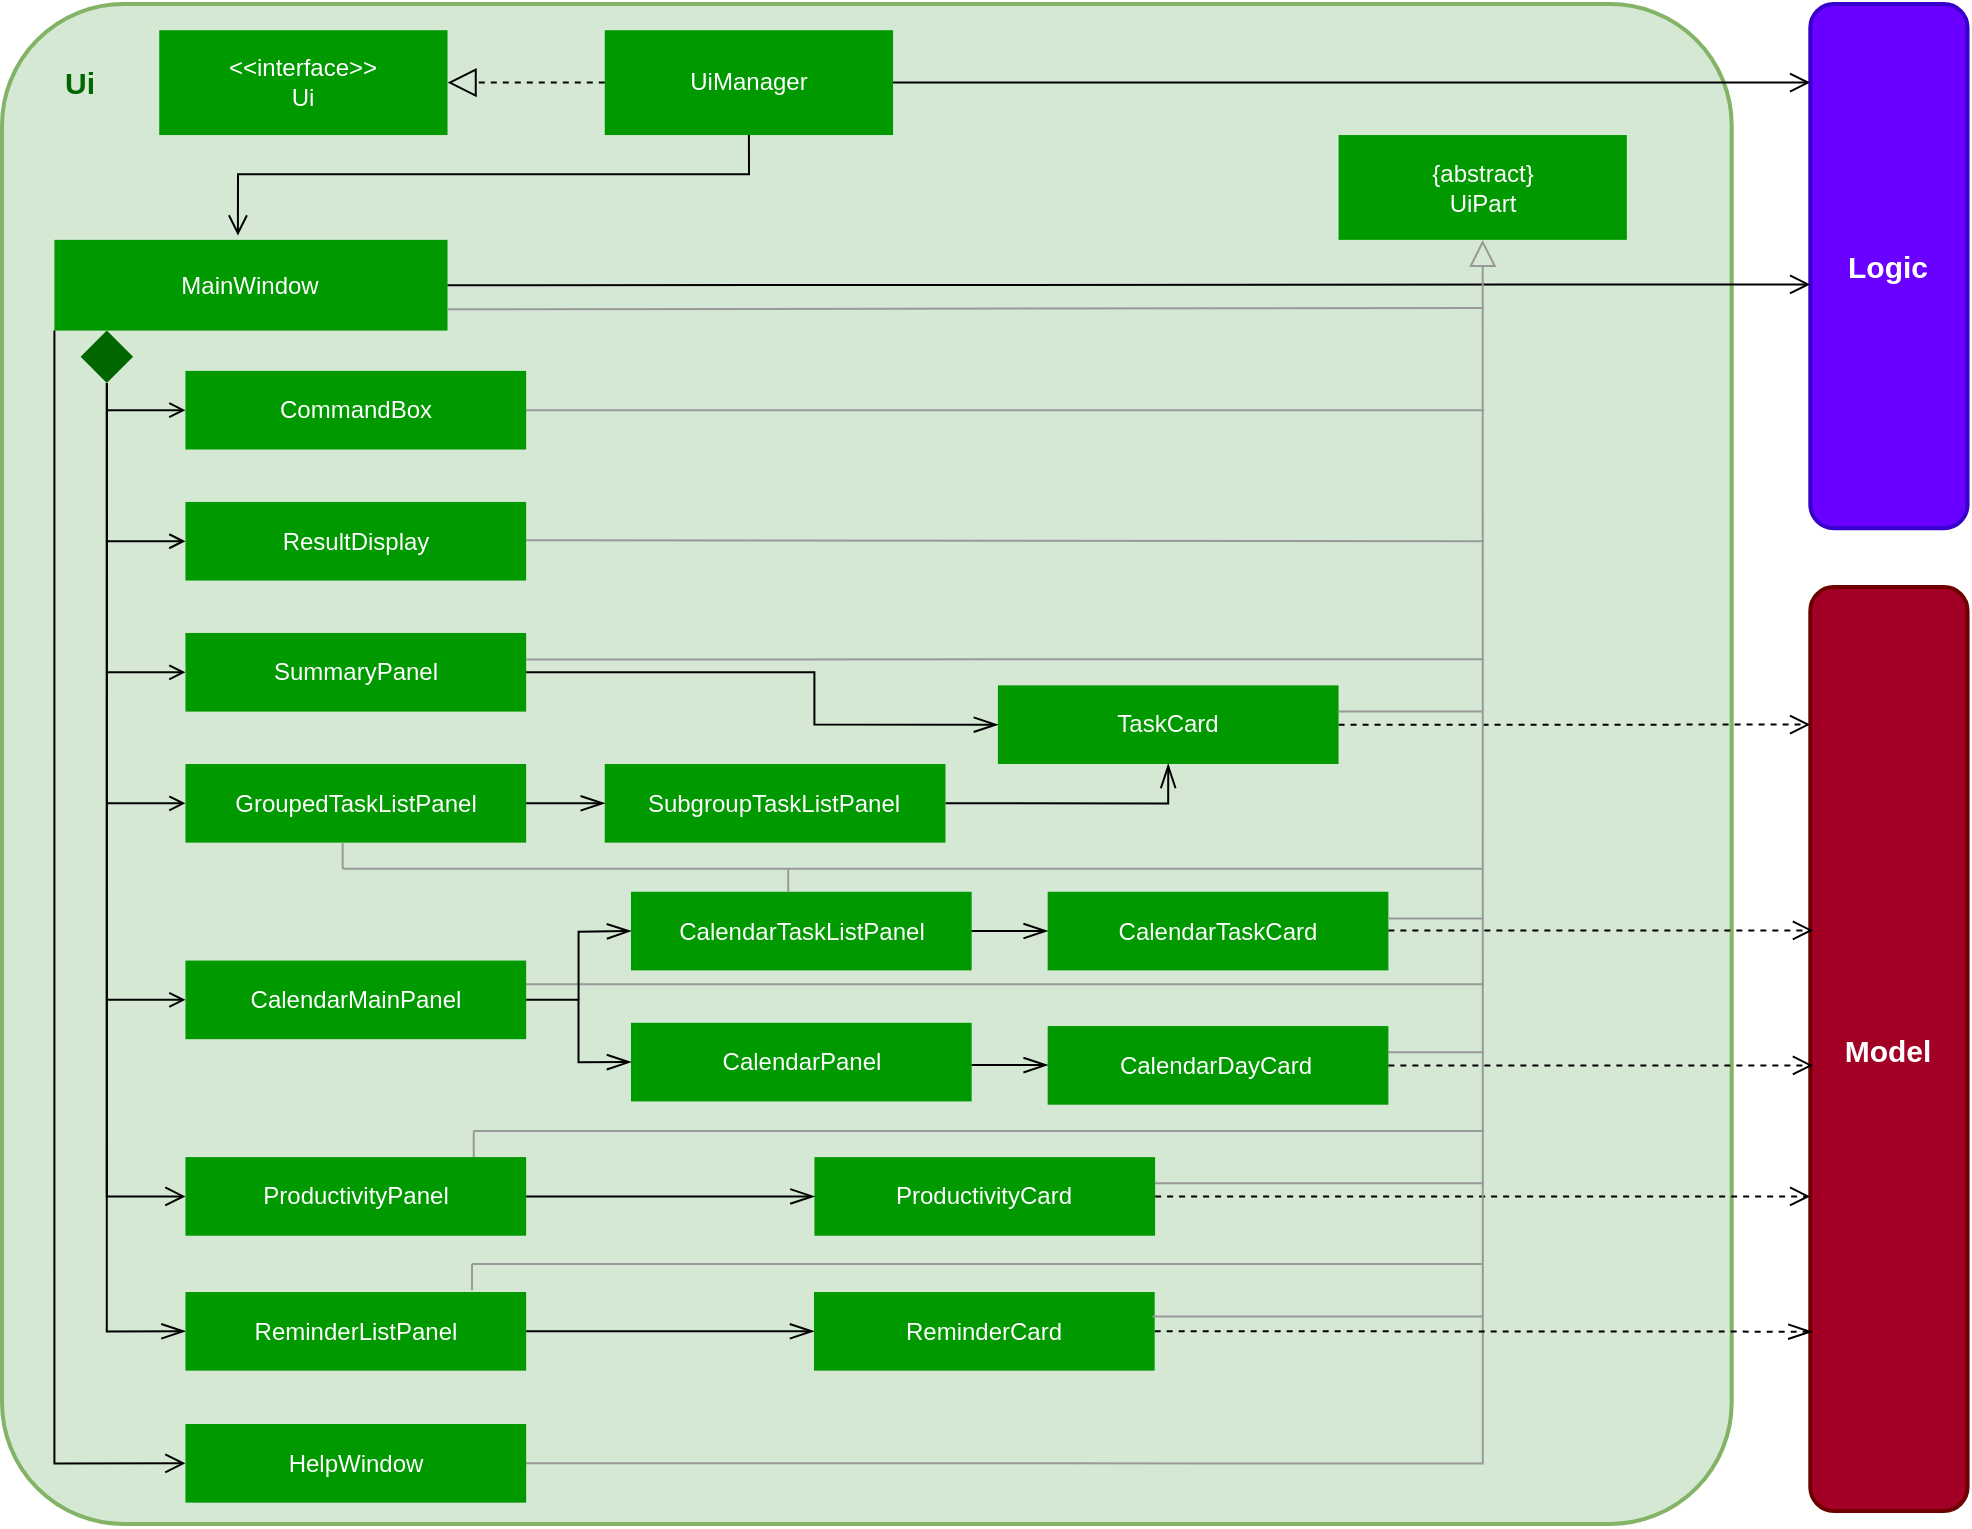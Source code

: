 <mxfile version="12.9.10" type="device"><diagram name="Page-1" id="e7e014a7-5840-1c2e-5031-d8a46d1fe8dd"><mxGraphModel dx="1184" dy="806" grid="1" gridSize="10" guides="1" tooltips="1" connect="1" arrows="1" fold="1" page="1" pageScale="1" pageWidth="1169" pageHeight="826" background="#ffffff" math="0" shadow="0"><root><mxCell id="0"/><mxCell id="1" parent="0"/><mxCell id="HaWIRZHite7C_yoKWGDB-46" value="" style="rounded=1;whiteSpace=wrap;html=1;fillColor=#d5e8d4;strokeColor=#82b366;strokeWidth=2;arcSize=8;" parent="1" vertex="1"><mxGeometry x="93" y="20" width="864.838" height="760.0" as="geometry"/></mxCell><mxCell id="HaWIRZHite7C_yoKWGDB-47" value="" style="rounded=1;whiteSpace=wrap;html=1;strokeWidth=2;fillColor=#6A00FF;strokeColor=#3700CC;rotation=-90;" parent="1" vertex="1"><mxGeometry x="905.423" y="111.724" width="262.072" height="78.621" as="geometry"/></mxCell><mxCell id="HaWIRZHite7C_yoKWGDB-48" value="" style="rounded=1;whiteSpace=wrap;html=1;strokeWidth=2;fillColor=#A20025;strokeColor=#6F0000;rotation=-90;" parent="1" vertex="1"><mxGeometry x="805.508" y="503.19" width="461.902" height="78.621" as="geometry"/></mxCell><mxCell id="HaWIRZHite7C_yoKWGDB-49" value="&lt;b&gt;&lt;font color=&quot;#ffffff&quot; style=&quot;font-size: 15px&quot;&gt;Logic&lt;/font&gt;&lt;/b&gt;" style="text;html=1;strokeColor=none;fillColor=none;align=center;verticalAlign=middle;whiteSpace=wrap;rounded=0;" parent="1" vertex="1"><mxGeometry x="1010.252" y="137.931" width="52.414" height="26.207" as="geometry"/></mxCell><mxCell id="HaWIRZHite7C_yoKWGDB-50" value="&lt;b&gt;&lt;font color=&quot;#ffffff&quot; style=&quot;font-size: 15px&quot;&gt;Model&lt;/font&gt;&lt;/b&gt;" style="text;html=1;strokeColor=none;fillColor=none;align=center;verticalAlign=middle;whiteSpace=wrap;rounded=0;" parent="1" vertex="1"><mxGeometry x="1010.252" y="529.397" width="52.414" height="26.207" as="geometry"/></mxCell><mxCell id="HaWIRZHite7C_yoKWGDB-53" value="" style="group" parent="1" vertex="1" connectable="0"><mxGeometry x="171.622" y="33.103" width="157.243" height="52.414" as="geometry"/></mxCell><mxCell id="HaWIRZHite7C_yoKWGDB-51" value="" style="rounded=0;whiteSpace=wrap;html=1;strokeWidth=2;strokeColor=none;fillColor=#009900;" parent="HaWIRZHite7C_yoKWGDB-53" vertex="1"><mxGeometry width="144.14" height="52.414" as="geometry"/></mxCell><mxCell id="HaWIRZHite7C_yoKWGDB-52" value="&lt;font color=&quot;#ffffff&quot;&gt;&amp;lt;&amp;lt;interface&amp;gt;&amp;gt;&lt;br&gt;Ui&lt;/font&gt;" style="text;html=1;strokeColor=none;fillColor=none;align=center;verticalAlign=middle;whiteSpace=wrap;rounded=0;" parent="HaWIRZHite7C_yoKWGDB-53" vertex="1"><mxGeometry x="16.38" y="13.103" width="111.381" height="26.207" as="geometry"/></mxCell><mxCell id="HaWIRZHite7C_yoKWGDB-55" value="" style="group" parent="1" vertex="1" connectable="0"><mxGeometry x="394.383" y="33.103" width="157.243" height="52.414" as="geometry"/></mxCell><mxCell id="HaWIRZHite7C_yoKWGDB-56" value="" style="rounded=0;whiteSpace=wrap;html=1;strokeWidth=2;strokeColor=none;fillColor=#009900;" parent="HaWIRZHite7C_yoKWGDB-55" vertex="1"><mxGeometry width="144.14" height="52.414" as="geometry"/></mxCell><mxCell id="HaWIRZHite7C_yoKWGDB-57" value="&lt;font color=&quot;#ffffff&quot;&gt;UiManager&lt;/font&gt;" style="text;html=1;strokeColor=none;fillColor=none;align=center;verticalAlign=middle;whiteSpace=wrap;rounded=0;" parent="HaWIRZHite7C_yoKWGDB-55" vertex="1"><mxGeometry x="16.38" y="13.103" width="111.381" height="26.207" as="geometry"/></mxCell><mxCell id="HaWIRZHite7C_yoKWGDB-66" style="edgeStyle=orthogonalEdgeStyle;rounded=0;orthogonalLoop=1;jettySize=auto;html=1;exitX=1;exitY=0.5;exitDx=0;exitDy=0;endArrow=open;endFill=0;endSize=8;" parent="1" source="HaWIRZHite7C_yoKWGDB-56" edge="1"><mxGeometry relative="1" as="geometry"><mxPoint x="997.148" y="59.31" as="targetPoint"/><Array as="points"><mxPoint x="997.148" y="59.31"/></Array></mxGeometry></mxCell><mxCell id="HaWIRZHite7C_yoKWGDB-67" style="edgeStyle=orthogonalEdgeStyle;rounded=0;orthogonalLoop=1;jettySize=auto;html=1;exitX=0;exitY=0.5;exitDx=0;exitDy=0;entryX=1;entryY=0.5;entryDx=0;entryDy=0;endArrow=block;endFill=0;endSize=12;dashed=1;" parent="1" source="HaWIRZHite7C_yoKWGDB-56" target="HaWIRZHite7C_yoKWGDB-51" edge="1"><mxGeometry relative="1" as="geometry"/></mxCell><mxCell id="HaWIRZHite7C_yoKWGDB-68" value="&lt;b&gt;&lt;font style=&quot;font-size: 15px&quot; color=&quot;#006600&quot;&gt;Ui&lt;/font&gt;&lt;/b&gt;" style="text;html=1;strokeColor=none;fillColor=none;align=center;verticalAlign=middle;whiteSpace=wrap;rounded=0;" parent="1" vertex="1"><mxGeometry x="106.104" y="46.207" width="52.414" height="26.207" as="geometry"/></mxCell><mxCell id="HaWIRZHite7C_yoKWGDB-75" style="edgeStyle=orthogonalEdgeStyle;rounded=0;orthogonalLoop=1;jettySize=auto;html=1;exitX=0.5;exitY=1;exitDx=0;exitDy=0;entryX=0.392;entryY=-0.322;entryDx=0;entryDy=0;entryPerimeter=0;endArrow=open;endFill=0;endSize=8;" parent="1" source="HaWIRZHite7C_yoKWGDB-56" target="HaWIRZHite7C_yoKWGDB-64" edge="1"><mxGeometry relative="1" as="geometry"><Array as="points"><mxPoint x="466.453" y="105.172"/><mxPoint x="210.932" y="105.172"/></Array></mxGeometry></mxCell><mxCell id="HaWIRZHite7C_yoKWGDB-78" value="" style="group" parent="1" vertex="1" connectable="0"><mxGeometry x="145.414" y="137.931" width="196.554" height="45.364" as="geometry"/></mxCell><mxCell id="HaWIRZHite7C_yoKWGDB-65" value="" style="group" parent="HaWIRZHite7C_yoKWGDB-78" vertex="1" connectable="0"><mxGeometry x="-26.207" width="196.554" height="45.364" as="geometry"/></mxCell><mxCell id="HaWIRZHite7C_yoKWGDB-63" value="" style="rounded=0;whiteSpace=wrap;html=1;strokeWidth=1;fillColor=#009900;strokeColor=none;" parent="HaWIRZHite7C_yoKWGDB-65" vertex="1"><mxGeometry width="196.554" height="45.364" as="geometry"/></mxCell><mxCell id="HaWIRZHite7C_yoKWGDB-64" value="&lt;font color=&quot;#ffffff&quot;&gt;MainWindow&lt;/font&gt;" style="text;html=1;strokeColor=none;fillColor=none;align=center;verticalAlign=middle;whiteSpace=wrap;rounded=0;" parent="HaWIRZHite7C_yoKWGDB-65" vertex="1"><mxGeometry x="68.038" y="7.561" width="60.478" height="30.243" as="geometry"/></mxCell><mxCell id="HaWIRZHite7C_yoKWGDB-82" value="" style="group" parent="1" vertex="1" connectable="0"><mxGeometry x="184.725" y="268.966" width="170.347" height="39.31" as="geometry"/></mxCell><mxCell id="HaWIRZHite7C_yoKWGDB-83" value="" style="rounded=0;whiteSpace=wrap;html=1;strokeWidth=1;fillColor=#009900;strokeColor=none;" parent="HaWIRZHite7C_yoKWGDB-82" vertex="1"><mxGeometry width="170.347" height="39.31" as="geometry"/></mxCell><mxCell id="HaWIRZHite7C_yoKWGDB-84" value="&lt;font color=&quot;#ffffff&quot;&gt;ResultDisplay&lt;/font&gt;" style="text;html=1;strokeColor=none;fillColor=none;align=center;verticalAlign=middle;whiteSpace=wrap;rounded=0;" parent="HaWIRZHite7C_yoKWGDB-82" vertex="1"><mxGeometry x="13.104" y="6.552" width="144.14" height="26.207" as="geometry"/></mxCell><mxCell id="HaWIRZHite7C_yoKWGDB-85" value="" style="group" parent="1" vertex="1" connectable="0"><mxGeometry x="184.725" y="334.483" width="170.347" height="39.31" as="geometry"/></mxCell><mxCell id="HaWIRZHite7C_yoKWGDB-86" value="" style="rounded=0;whiteSpace=wrap;html=1;strokeWidth=1;fillColor=#009900;strokeColor=none;" parent="HaWIRZHite7C_yoKWGDB-85" vertex="1"><mxGeometry width="170.347" height="39.31" as="geometry"/></mxCell><mxCell id="HaWIRZHite7C_yoKWGDB-87" value="&lt;font color=&quot;#ffffff&quot;&gt;SummaryPanel&lt;/font&gt;&lt;span style=&quot;color: rgba(0 , 0 , 0 , 0) ; font-family: monospace ; font-size: 0px ; white-space: nowrap&quot;&gt;%3CmxGraphModel%3E%3Croot%3E%3CmxCell%20id%3D%220%22%2F%3E%3CmxCell%20id%3D%221%22%20parent%3D%220%22%2F%3E%3CmxCell%20id%3D%222%22%20value%3D%22%22%20style%3D%22group%22%20vertex%3D%221%22%20connectable%3D%220%22%20parent%3D%221%22%3E%3CmxGeometry%20x%3D%22160%22%20y%3D%22210%22%20width%3D%22130%22%20height%3D%2230%22%20as%3D%22geometry%22%2F%3E%3C%2FmxCell%3E%3CmxCell%20id%3D%223%22%20value%3D%22%22%20style%3D%22rounded%3D0%3BwhiteSpace%3Dwrap%3Bhtml%3D1%3BstrokeWidth%3D1%3BfillColor%3D%2397D077%3BstrokeColor%3D%23009900%3B%22%20vertex%3D%221%22%20parent%3D%222%22%3E%3CmxGeometry%20width%3D%22130%22%20height%3D%2230%22%20as%3D%22geometry%22%2F%3E%3C%2FmxCell%3E%3CmxCell%20id%3D%224%22%20value%3D%22%26lt%3Bfont%20color%3D%26quot%3B%23ffffff%26quot%3B%26gt%3BCommand%20Box%26lt%3B%2Ffont%26gt%3B%22%20style%3D%22text%3Bhtml%3D1%3BstrokeColor%3Dnone%3BfillColor%3Dnone%3Balign%3Dcenter%3BverticalAlign%3Dmiddle%3BwhiteSpace%3Dwrap%3Brounded%3D0%3B%22%20vertex%3D%221%22%20parent%3D%222%22%3E%3CmxGeometry%20x%3D%2210%22%20y%3D%225%22%20width%3D%22110%22%20height%3D%2220%22%20as%3D%22geometry%22%2F%3E%3C%2FmxCell%3E%3C%2Froot%3E%3C%2FmxGraphModel%3E&lt;/span&gt;" style="text;html=1;strokeColor=none;fillColor=none;align=center;verticalAlign=middle;whiteSpace=wrap;rounded=0;" parent="HaWIRZHite7C_yoKWGDB-85" vertex="1"><mxGeometry x="13.104" y="6.552" width="144.14" height="26.207" as="geometry"/></mxCell><mxCell id="HaWIRZHite7C_yoKWGDB-105" style="edgeStyle=orthogonalEdgeStyle;rounded=0;orthogonalLoop=1;jettySize=auto;html=1;exitX=1;exitY=0.5;exitDx=0;exitDy=0;endArrow=open;endFill=0;endSize=8;" parent="1" source="HaWIRZHite7C_yoKWGDB-63" edge="1"><mxGeometry relative="1" as="geometry"><mxPoint x="997.148" y="160.207" as="targetPoint"/><Array as="points"><mxPoint x="997.148" y="160.207"/></Array></mxGeometry></mxCell><mxCell id="fKWo7deokIB7fq-53XBL-4" style="edgeStyle=orthogonalEdgeStyle;rounded=0;orthogonalLoop=1;jettySize=auto;html=1;exitX=0.5;exitY=1;exitDx=0;exitDy=0;entryX=0;entryY=0.5;entryDx=0;entryDy=0;endArrow=openThin;endFill=0;endSize=10;" edge="1" parent="1" source="HaWIRZHite7C_yoKWGDB-108" target="fKWo7deokIB7fq-53XBL-1"><mxGeometry relative="1" as="geometry"/></mxCell><mxCell id="HaWIRZHite7C_yoKWGDB-108" value="" style="rhombus;whiteSpace=wrap;html=1;strokeColor=none;strokeWidth=2;fillColor=#006600;" parent="1" vertex="1"><mxGeometry x="132.311" y="183.295" width="26.207" height="26.207" as="geometry"/></mxCell><mxCell id="HaWIRZHite7C_yoKWGDB-111" value="" style="endArrow=open;html=1;entryX=0;entryY=0.5;entryDx=0;entryDy=0;endFill=0;" parent="1" target="HaWIRZHite7C_yoKWGDB-80" edge="1"><mxGeometry width="50" height="50" relative="1" as="geometry"><mxPoint x="145.414" y="223.103" as="sourcePoint"/><mxPoint x="184.725" y="216.552" as="targetPoint"/></mxGeometry></mxCell><mxCell id="HaWIRZHite7C_yoKWGDB-113" value="" style="endArrow=open;html=1;entryX=0;entryY=0.5;entryDx=0;entryDy=0;endFill=0;" parent="1" target="HaWIRZHite7C_yoKWGDB-83" edge="1"><mxGeometry width="50" height="50" relative="1" as="geometry"><mxPoint x="145.414" y="288.621" as="sourcePoint"/><mxPoint x="210.932" y="249.31" as="targetPoint"/></mxGeometry></mxCell><mxCell id="HaWIRZHite7C_yoKWGDB-114" value="" style="endArrow=open;html=1;entryX=0;entryY=0.5;entryDx=0;entryDy=0;endFill=0;" parent="1" target="HaWIRZHite7C_yoKWGDB-86" edge="1"><mxGeometry width="50" height="50" relative="1" as="geometry"><mxPoint x="145.414" y="354.138" as="sourcePoint"/><mxPoint x="224.036" y="262.414" as="targetPoint"/></mxGeometry></mxCell><mxCell id="HaWIRZHite7C_yoKWGDB-115" value="" style="endArrow=open;html=1;entryX=0;entryY=0.5;entryDx=0;entryDy=0;endFill=0;" parent="1" target="HaWIRZHite7C_yoKWGDB-89" edge="1"><mxGeometry width="50" height="50" relative="1" as="geometry"><mxPoint x="145.414" y="419.655" as="sourcePoint"/><mxPoint x="237.14" y="275.517" as="targetPoint"/></mxGeometry></mxCell><mxCell id="HaWIRZHite7C_yoKWGDB-117" value="" style="endArrow=open;html=1;entryX=0;entryY=0.5;entryDx=0;entryDy=0;endFill=0;" parent="1" target="HaWIRZHite7C_yoKWGDB-95" edge="1"><mxGeometry width="50" height="50" relative="1" as="geometry"><mxPoint x="145.414" y="517.931" as="sourcePoint"/><mxPoint x="263.347" y="301.724" as="targetPoint"/></mxGeometry></mxCell><mxCell id="HaWIRZHite7C_yoKWGDB-137" style="edgeStyle=orthogonalEdgeStyle;rounded=0;orthogonalLoop=1;jettySize=auto;html=1;exitX=1;exitY=0.5;exitDx=0;exitDy=0;endArrow=open;endFill=0;endSize=8;dashed=1;" parent="1" source="HaWIRZHite7C_yoKWGDB-119" edge="1"><mxGeometry relative="1" as="geometry"><mxPoint x="997.148" y="380.345" as="targetPoint"/><Array as="points"><mxPoint x="997.148" y="380.345"/></Array></mxGeometry></mxCell><mxCell id="HaWIRZHite7C_yoKWGDB-139" style="edgeStyle=orthogonalEdgeStyle;rounded=0;orthogonalLoop=1;jettySize=auto;html=1;exitX=1;exitY=0.5;exitDx=0;exitDy=0;endArrow=open;endFill=0;endSize=8;dashed=1;" parent="1" source="HaWIRZHite7C_yoKWGDB-122" edge="1"><mxGeometry relative="1" as="geometry"><mxPoint x="998.459" y="550.69" as="targetPoint"/><Array as="points"><mxPoint x="998.459" y="550.69"/></Array></mxGeometry></mxCell><mxCell id="HaWIRZHite7C_yoKWGDB-141" style="edgeStyle=orthogonalEdgeStyle;rounded=0;orthogonalLoop=1;jettySize=auto;html=1;exitX=1;exitY=0.5;exitDx=0;exitDy=0;endArrow=open;endFill=0;endSize=8;dashed=1;" parent="1" source="HaWIRZHite7C_yoKWGDB-128" edge="1"><mxGeometry relative="1" as="geometry"><mxPoint x="997.148" y="616.207" as="targetPoint"/><Array as="points"><mxPoint x="997.148" y="616.207"/></Array></mxGeometry></mxCell><mxCell id="HaWIRZHite7C_yoKWGDB-148" value="" style="group" parent="1" vertex="1" connectable="0"><mxGeometry x="761.284" y="85.517" width="157.243" height="52.414" as="geometry"/></mxCell><mxCell id="HaWIRZHite7C_yoKWGDB-149" value="" style="rounded=0;whiteSpace=wrap;html=1;strokeWidth=2;strokeColor=none;fillColor=#009900;" parent="HaWIRZHite7C_yoKWGDB-148" vertex="1"><mxGeometry width="144.14" height="52.414" as="geometry"/></mxCell><mxCell id="HaWIRZHite7C_yoKWGDB-150" value="&lt;font color=&quot;#ffffff&quot;&gt;{abstract}&lt;br&gt;UiPart&lt;/font&gt;" style="text;html=1;strokeColor=none;fillColor=none;align=center;verticalAlign=middle;whiteSpace=wrap;rounded=0;" parent="HaWIRZHite7C_yoKWGDB-148" vertex="1"><mxGeometry x="16.38" y="13.103" width="111.381" height="26.207" as="geometry"/></mxCell><mxCell id="HaWIRZHite7C_yoKWGDB-154" value="" style="endArrow=none;html=1;exitX=1;exitY=0.5;exitDx=0;exitDy=0;strokeColor=#999999;" parent="1" source="HaWIRZHite7C_yoKWGDB-80" edge="1"><mxGeometry width="50" height="50" relative="1" as="geometry"><mxPoint x="499.212" y="439.31" as="sourcePoint"/><mxPoint x="834.009" y="223.103" as="targetPoint"/></mxGeometry></mxCell><mxCell id="HaWIRZHite7C_yoKWGDB-155" value="" style="endArrow=none;html=1;exitX=1;exitY=0.5;exitDx=0;exitDy=0;strokeColor=#999999;" parent="1" edge="1"><mxGeometry width="50" height="50" relative="1" as="geometry"><mxPoint x="355.072" y="288.149" as="sourcePoint"/><mxPoint x="834.009" y="288.621" as="targetPoint"/></mxGeometry></mxCell><mxCell id="HaWIRZHite7C_yoKWGDB-156" value="" style="endArrow=none;html=1;exitX=1;exitY=0.5;exitDx=0;exitDy=0;strokeColor=#999999;" parent="1" edge="1"><mxGeometry width="50" height="50" relative="1" as="geometry"><mxPoint x="355.072" y="347.77" as="sourcePoint"/><mxPoint x="834.009" y="347.586" as="targetPoint"/></mxGeometry></mxCell><mxCell id="HaWIRZHite7C_yoKWGDB-159" value="" style="group;fontColor=#999999;" parent="1" vertex="1" connectable="0"><mxGeometry x="250.243" y="386.897" width="405.845" height="13.103" as="geometry"/></mxCell><mxCell id="HaWIRZHite7C_yoKWGDB-118" value="" style="group" parent="HaWIRZHite7C_yoKWGDB-159" vertex="1" connectable="0"><mxGeometry x="340.694" y="-26.207" width="170.347" height="39.31" as="geometry"/></mxCell><mxCell id="HaWIRZHite7C_yoKWGDB-119" value="" style="rounded=0;whiteSpace=wrap;html=1;strokeWidth=1;fillColor=#009900;strokeColor=none;" parent="HaWIRZHite7C_yoKWGDB-118" vertex="1"><mxGeometry width="170.347" height="39.31" as="geometry"/></mxCell><mxCell id="HaWIRZHite7C_yoKWGDB-120" value="&lt;font color=&quot;#ffffff&quot;&gt;TaskCard&lt;/font&gt;" style="text;html=1;strokeColor=none;fillColor=none;align=center;verticalAlign=middle;whiteSpace=wrap;rounded=0;" parent="HaWIRZHite7C_yoKWGDB-118" vertex="1"><mxGeometry x="13.104" y="6.552" width="144.14" height="26.207" as="geometry"/></mxCell><mxCell id="HaWIRZHite7C_yoKWGDB-173" value="" style="group;fontColor=#999999;" parent="1" vertex="1" connectable="0"><mxGeometry x="328.865" y="517.931" width="405.845" height="13.103" as="geometry"/></mxCell><mxCell id="HaWIRZHite7C_yoKWGDB-174" value="" style="endArrow=none;html=1;strokeColor=#999999;" parent="HaWIRZHite7C_yoKWGDB-173" edge="1"><mxGeometry width="50" height="50" relative="1" as="geometry"><mxPoint y="-7.862" as="sourcePoint"/><mxPoint x="505.144" y="-7.862" as="targetPoint"/></mxGeometry></mxCell><mxCell id="HaWIRZHite7C_yoKWGDB-175" value="" style="endArrow=none;html=1;strokeColor=#999999;" parent="HaWIRZHite7C_yoKWGDB-173" edge="1"><mxGeometry width="50" height="50" relative="1" as="geometry"><mxPoint y="13.103" as="sourcePoint"/><mxPoint as="targetPoint"/></mxGeometry></mxCell><mxCell id="HaWIRZHite7C_yoKWGDB-180" value="" style="endArrow=none;html=1;strokeColor=#999999;fontColor=#999999;" parent="HaWIRZHite7C_yoKWGDB-173" edge="1"><mxGeometry width="50" height="50" relative="1" as="geometry"><mxPoint x="457.316" y="26.207" as="sourcePoint"/><mxPoint x="505.144" y="26.207" as="targetPoint"/></mxGeometry></mxCell><mxCell id="HaWIRZHite7C_yoKWGDB-176" value="" style="group;fontColor=#999999;" parent="1" vertex="1" connectable="0"><mxGeometry x="328.865" y="583.448" width="405.845" height="13.103" as="geometry"/></mxCell><mxCell id="HaWIRZHite7C_yoKWGDB-177" value="" style="endArrow=none;html=1;strokeColor=#999999;" parent="HaWIRZHite7C_yoKWGDB-176" edge="1"><mxGeometry width="50" height="50" relative="1" as="geometry"><mxPoint as="sourcePoint"/><mxPoint x="505.144" as="targetPoint"/></mxGeometry></mxCell><mxCell id="HaWIRZHite7C_yoKWGDB-178" value="" style="endArrow=none;html=1;strokeColor=#999999;" parent="HaWIRZHite7C_yoKWGDB-176" edge="1"><mxGeometry width="50" height="50" relative="1" as="geometry"><mxPoint y="13.103" as="sourcePoint"/><mxPoint as="targetPoint"/></mxGeometry></mxCell><mxCell id="HaWIRZHite7C_yoKWGDB-181" value="" style="endArrow=none;html=1;strokeColor=#999999;fontColor=#999999;" parent="HaWIRZHite7C_yoKWGDB-176" edge="1"><mxGeometry width="50" height="50" relative="1" as="geometry"><mxPoint x="340.327" y="26.207" as="sourcePoint"/><mxPoint x="505.144" y="26.207" as="targetPoint"/></mxGeometry></mxCell><mxCell id="HaWIRZHite7C_yoKWGDB-216" style="edgeStyle=orthogonalEdgeStyle;rounded=0;orthogonalLoop=1;jettySize=auto;html=1;exitX=1;exitY=0.5;exitDx=0;exitDy=0;entryX=0;entryY=0.5;entryDx=0;entryDy=0;endArrow=openThin;endFill=0;endSize=10;strokeColor=#000000;fontColor=#999999;" parent="1" source="HaWIRZHite7C_yoKWGDB-86" target="HaWIRZHite7C_yoKWGDB-119" edge="1"><mxGeometry relative="1" as="geometry"><Array as="points"><mxPoint x="499.212" y="354.138"/><mxPoint x="499.212" y="380.345"/></Array></mxGeometry></mxCell><mxCell id="HaWIRZHite7C_yoKWGDB-217" style="edgeStyle=orthogonalEdgeStyle;rounded=0;orthogonalLoop=1;jettySize=auto;html=1;exitX=1;exitY=0.5;exitDx=0;exitDy=0;endArrow=openThin;endFill=0;endSize=10;strokeColor=#000000;fontColor=#999999;" parent="1" source="HaWIRZHite7C_yoKWGDB-206" edge="1"><mxGeometry relative="1" as="geometry"><mxPoint x="676.11" y="400.0" as="targetPoint"/><Array as="points"><mxPoint x="676.11" y="419.655"/></Array></mxGeometry></mxCell><mxCell id="HaWIRZHite7C_yoKWGDB-224" value="" style="endArrow=none;html=1;exitX=1;exitY=0.5;exitDx=0;exitDy=0;strokeColor=#999999;" parent="1" edge="1"><mxGeometry width="50" height="50" relative="1" as="geometry"><mxPoint x="315.761" y="172.655" as="sourcePoint"/><mxPoint x="834.009" y="172" as="targetPoint"/></mxGeometry></mxCell><mxCell id="HaWIRZHite7C_yoKWGDB-225" style="edgeStyle=orthogonalEdgeStyle;rounded=0;orthogonalLoop=1;jettySize=auto;html=1;exitX=1;exitY=0.5;exitDx=0;exitDy=0;entryX=0.5;entryY=1;entryDx=0;entryDy=0;endArrow=block;endFill=0;endSize=11;strokeColor=#999999;fontColor=#999999;" parent="1" source="HaWIRZHite7C_yoKWGDB-101" target="HaWIRZHite7C_yoKWGDB-149" edge="1"><mxGeometry relative="1" as="geometry"/></mxCell><mxCell id="HaWIRZHite7C_yoKWGDB-80" value="" style="rounded=0;whiteSpace=wrap;html=1;strokeWidth=1;fillColor=#009900;strokeColor=none;" parent="1" vertex="1"><mxGeometry x="184.725" y="203.448" width="170.347" height="39.31" as="geometry"/></mxCell><mxCell id="HaWIRZHite7C_yoKWGDB-81" value="&lt;font color=&quot;#ffffff&quot;&gt;CommandBox&lt;/font&gt;" style="text;html=1;strokeColor=none;fillColor=#009900;align=center;verticalAlign=middle;whiteSpace=wrap;rounded=0;" parent="1" vertex="1"><mxGeometry x="197.829" y="210.0" width="144.14" height="26.207" as="geometry"/></mxCell><mxCell id="HaWIRZHite7C_yoKWGDB-89" value="" style="rounded=0;whiteSpace=wrap;html=1;strokeWidth=1;fillColor=#009900;strokeColor=none;" parent="1" vertex="1"><mxGeometry x="184.725" y="400.0" width="170.347" height="39.31" as="geometry"/></mxCell><mxCell id="HaWIRZHite7C_yoKWGDB-90" value="&lt;font color=&quot;#ffffff&quot;&gt;GroupedTaskListPanel&lt;/font&gt;&lt;span style=&quot;color: rgba(0 , 0 , 0 , 0) ; font-family: monospace ; font-size: 0px ; white-space: nowrap&quot;&gt;%3CmxGraphModel%3E%3Croot%3E%3CmxCell%20id%3D%220%22%2F%3E%3CmxCell%20id%3D%221%22%20parent%3D%220%22%2F%3E%3CmxCell%20id%3D%222%22%20value%3D%22%22%20style%3D%22group%22%20vertex%3D%221%22%20connectable%3D%220%22%20parent%3D%221%22%3E%3CmxGeometry%20x%3D%22160%22%20y%3D%22210%22%20width%3D%22130%22%20height%3D%2230%22%20as%3D%22geometry%22%2F%3E%3C%2FmxCell%3E%3CmxCell%20id%3D%223%22%20value%3D%22%22%20style%3D%22rounded%3D0%3BwhiteSpace%3Dwrap%3Bhtml%3D1%3BstrokeWidth%3D1%3BfillColor%3D%2397D077%3BstrokeColor%3D%23009900%3B%22%20vertex%3D%221%22%20parent%3D%222%22%3E%3CmxGeometry%20width%3D%22130%22%20height%3D%2230%22%20as%3D%22geometry%22%2F%3E%3C%2FmxCell%3E%3CmxCell%20id%3D%224%22%20value%3D%22%26lt%3Bfont%20color%3D%26quot%3B%23ffffff%26quot%3B%26gt%3BCommand%20Box%26lt%3B%2Ffont%26gt%3B%22%20style%3D%22text%3Bhtml%3D1%3BstrokeColor%3Dnone%3BfillColor%3Dnone%3Balign%3Dcenter%3BverticalAlign%3Dmiddle%3BwhiteSpace%3Dwrap%3Brounded%3D0%3B%22%20vertex%3D%221%22%20parent%3D%222%22%3E%3CmxGeometry%20x%3D%2210%22%20y%3D%225%22%20width%3D%22110%22%20height%3D%2220%22%20as%3D%22geometry%22%2F%3E%3C%2FmxCell%3E%3C%2Froot%3E%3C%2FmxGraphModel%3E&lt;/span&gt;" style="text;html=1;strokeColor=none;fillColor=#009900;align=center;verticalAlign=middle;whiteSpace=wrap;rounded=0;" parent="1" vertex="1"><mxGeometry x="197.829" y="406.552" width="144.14" height="26.207" as="geometry"/></mxCell><mxCell id="HaWIRZHite7C_yoKWGDB-206" value="" style="rounded=0;whiteSpace=wrap;html=1;strokeWidth=1;fillColor=#009900;strokeColor=none;" parent="1" vertex="1"><mxGeometry x="394.383" y="400.0" width="170.347" height="39.31" as="geometry"/></mxCell><mxCell id="HaWIRZHite7C_yoKWGDB-208" style="edgeStyle=orthogonalEdgeStyle;rounded=0;orthogonalLoop=1;jettySize=auto;html=1;exitX=1;exitY=0.5;exitDx=0;exitDy=0;entryX=0;entryY=0.5;entryDx=0;entryDy=0;endArrow=openThin;endFill=0;endSize=10;strokeColor=#000000;fontColor=#999999;" parent="1" source="HaWIRZHite7C_yoKWGDB-89" target="HaWIRZHite7C_yoKWGDB-206" edge="1"><mxGeometry relative="1" as="geometry"/></mxCell><mxCell id="HaWIRZHite7C_yoKWGDB-207" value="&lt;font color=&quot;#ffffff&quot;&gt;SubgroupTaskListPanel&lt;/font&gt;&lt;span style=&quot;color: rgba(0 , 0 , 0 , 0) ; font-family: monospace ; font-size: 0px ; white-space: nowrap&quot;&gt;%3CmxGraphModel%3E%3Croot%3E%3CmxCell%20id%3D%220%22%2F%3E%3CmxCell%20id%3D%221%22%20parent%3D%220%22%2F%3E%3CmxCell%20id%3D%222%22%20value%3D%22%22%20style%3D%22group%22%20vertex%3D%221%22%20connectable%3D%220%22%20parent%3D%221%22%3E%3CmxGeometry%20x%3D%22160%22%20y%3D%22210%22%20width%3D%22130%22%20height%3D%2230%22%20as%3D%22geometry%22%2F%3E%3C%2FmxCell%3E%3CmxCell%20id%3D%223%22%20value%3D%22%22%20style%3D%22rounded%3D0%3BwhiteSpace%3Dwrap%3Bhtml%3D1%3BstrokeWidth%3D1%3BfillColor%3D%2397D077%3BstrokeColor%3D%23009900%3B%22%20vertex%3D%221%22%20parent%3D%222%22%3E%3CmxGeometry%20width%3D%22130%22%20height%3D%2230%22%20as%3D%22geometry%22%2F%3E%3C%2FmxCell%3E%3CmxCell%20id%3D%224%22%20value%3D%22%26lt%3Bfont%20color%3D%26quot%3B%23ffffff%26quot%3B%26gt%3BCommand%20Box%26lt%3B%2Ffont%26gt%3B%22%20style%3D%22text%3Bhtml%3D1%3BstrokeColor%3Dnone%3BfillColor%3Dnone%3Balign%3Dcenter%3BverticalAlign%3Dmiddle%3BwhiteSpace%3Dwrap%3Brounded%3D0%3B%22%20vertex%3D%221%22%20parent%3D%222%22%3E%3CmxGeometry%20x%3D%2210%22%20y%3D%225%22%20width%3D%22110%22%20height%3D%2220%22%20as%3D%22geometry%22%2F%3E%3C%2FmxCell%3E%3C%2Froot%3E%3C%2FmxGraphModel%3E&lt;/span&gt;" style="text;html=1;strokeColor=none;fillColor=#009900;align=center;verticalAlign=middle;whiteSpace=wrap;rounded=0;" parent="1" vertex="1"><mxGeometry x="407.486" y="406.552" width="144.14" height="26.207" as="geometry"/></mxCell><mxCell id="HaWIRZHite7C_yoKWGDB-98" value="" style="rounded=0;whiteSpace=wrap;html=1;strokeWidth=1;fillColor=#009900;strokeColor=none;" parent="1" vertex="1"><mxGeometry x="184.725" y="596.552" width="170.347" height="39.31" as="geometry"/></mxCell><mxCell id="HaWIRZHite7C_yoKWGDB-109" style="edgeStyle=orthogonalEdgeStyle;rounded=0;orthogonalLoop=1;jettySize=auto;html=1;exitX=0.5;exitY=1;exitDx=0;exitDy=0;endArrow=open;endFill=0;endSize=8;entryX=0;entryY=0.5;entryDx=0;entryDy=0;" parent="1" source="HaWIRZHite7C_yoKWGDB-108" target="HaWIRZHite7C_yoKWGDB-98" edge="1"><mxGeometry relative="1" as="geometry"><mxPoint x="132.311" y="609.655" as="targetPoint"/><Array as="points"><mxPoint x="145.414" y="616.207"/></Array></mxGeometry></mxCell><mxCell id="HaWIRZHite7C_yoKWGDB-99" value="&lt;font color=&quot;#ffffff&quot;&gt;ProductivityPanel&lt;/font&gt;&lt;span style=&quot;color: rgba(0 , 0 , 0 , 0) ; font-family: monospace ; font-size: 0px ; white-space: nowrap&quot;&gt;%3CmxGraphModel%3E%3Croot%3E%3CmxCell%20id%3D%220%22%2F%3E%3CmxCell%20id%3D%221%22%20parent%3D%220%22%2F%3E%3CmxCell%20id%3D%222%22%20value%3D%22%22%20style%3D%22group%22%20vertex%3D%221%22%20connectable%3D%220%22%20parent%3D%221%22%3E%3CmxGeometry%20x%3D%22160%22%20y%3D%22210%22%20width%3D%22130%22%20height%3D%2230%22%20as%3D%22geometry%22%2F%3E%3C%2FmxCell%3E%3CmxCell%20id%3D%223%22%20value%3D%22%22%20style%3D%22rounded%3D0%3BwhiteSpace%3Dwrap%3Bhtml%3D1%3BstrokeWidth%3D1%3BfillColor%3D%2397D077%3BstrokeColor%3D%23009900%3B%22%20vertex%3D%221%22%20parent%3D%222%22%3E%3CmxGeometry%20width%3D%22130%22%20height%3D%2230%22%20as%3D%22geometry%22%2F%3E%3C%2FmxCell%3E%3CmxCell%20id%3D%224%22%20value%3D%22%26lt%3Bfont%20color%3D%26quot%3B%23ffffff%26quot%3B%26gt%3BCommand%20Box%26lt%3B%2Ffont%26gt%3B%22%20style%3D%22text%3Bhtml%3D1%3BstrokeColor%3Dnone%3BfillColor%3Dnone%3Balign%3Dcenter%3BverticalAlign%3Dmiddle%3BwhiteSpace%3Dwrap%3Brounded%3D0%3B%22%20vertex%3D%221%22%20parent%3D%222%22%3E%3CmxGeometry%20x%3D%2210%22%20y%3D%225%22%20width%3D%22110%22%20height%3D%2220%22%20as%3D%22geometry%22%2F%3E%3C%2FmxCell%3E%3C%2Froot%3E%3C%2FmxGraphModel%3E&lt;/span&gt;" style="text;html=1;strokeColor=none;fillColor=#009900;align=center;verticalAlign=middle;whiteSpace=wrap;rounded=0;" parent="1" vertex="1"><mxGeometry x="197.829" y="603.103" width="144.14" height="26.207" as="geometry"/></mxCell><mxCell id="HaWIRZHite7C_yoKWGDB-128" value="" style="rounded=0;whiteSpace=wrap;html=1;strokeWidth=1;fillColor=#009900;strokeColor=none;" parent="1" vertex="1"><mxGeometry x="499.212" y="596.552" width="170.347" height="39.31" as="geometry"/></mxCell><mxCell id="HaWIRZHite7C_yoKWGDB-136" style="edgeStyle=orthogonalEdgeStyle;rounded=0;orthogonalLoop=1;jettySize=auto;html=1;exitX=1;exitY=0.5;exitDx=0;exitDy=0;entryX=0;entryY=0.5;entryDx=0;entryDy=0;endArrow=openThin;endFill=0;endSize=10;" parent="1" source="HaWIRZHite7C_yoKWGDB-98" target="HaWIRZHite7C_yoKWGDB-128" edge="1"><mxGeometry relative="1" as="geometry"/></mxCell><mxCell id="HaWIRZHite7C_yoKWGDB-129" value="&lt;font color=&quot;#ffffff&quot;&gt;ProductivityCard&lt;/font&gt;" style="text;html=1;strokeColor=none;fillColor=#009900;align=center;verticalAlign=middle;whiteSpace=wrap;rounded=0;" parent="1" vertex="1"><mxGeometry x="512.315" y="603.103" width="144.14" height="26.207" as="geometry"/></mxCell><mxCell id="6iYwlnP2-SnAFOl2yASA-31" value="" style="group" parent="1" vertex="1" connectable="0"><mxGeometry x="184.725" y="498.276" width="183.45" height="39.31" as="geometry"/></mxCell><mxCell id="HaWIRZHite7C_yoKWGDB-95" value="" style="rounded=0;whiteSpace=wrap;html=1;strokeWidth=1;fillColor=#009900;strokeColor=none;" parent="6iYwlnP2-SnAFOl2yASA-31" vertex="1"><mxGeometry width="170.347" height="39.31" as="geometry"/></mxCell><mxCell id="HaWIRZHite7C_yoKWGDB-96" value="&lt;font color=&quot;#ffffff&quot;&gt;CalendarMainPanel&lt;/font&gt;" style="text;html=1;strokeColor=none;fillColor=#009900;align=center;verticalAlign=middle;whiteSpace=wrap;rounded=0;" parent="6iYwlnP2-SnAFOl2yASA-31" vertex="1"><mxGeometry x="13.104" y="6.552" width="144.14" height="26.207" as="geometry"/></mxCell><mxCell id="6iYwlnP2-SnAFOl2yASA-32" value="" style="group" parent="1" vertex="1" connectable="0"><mxGeometry x="407.486" y="529.397" width="170.347" height="39.31" as="geometry"/></mxCell><mxCell id="6iYwlnP2-SnAFOl2yASA-33" value="" style="rounded=0;whiteSpace=wrap;html=1;strokeWidth=1;fillColor=#009900;strokeColor=none;" parent="6iYwlnP2-SnAFOl2yASA-32" vertex="1"><mxGeometry width="170.347" height="39.31" as="geometry"/></mxCell><mxCell id="6iYwlnP2-SnAFOl2yASA-34" value="&lt;font color=&quot;#ffffff&quot;&gt;CalendarPanel&lt;/font&gt;" style="text;html=1;strokeColor=none;fillColor=#009900;align=center;verticalAlign=middle;whiteSpace=wrap;rounded=0;" parent="6iYwlnP2-SnAFOl2yASA-32" vertex="1"><mxGeometry x="13.104" y="6.552" width="144.14" height="26.207" as="geometry"/></mxCell><mxCell id="6iYwlnP2-SnAFOl2yASA-35" value="" style="group" parent="1" vertex="1" connectable="0"><mxGeometry x="615.834" y="531.034" width="170.347" height="39.31" as="geometry"/></mxCell><mxCell id="HaWIRZHite7C_yoKWGDB-122" value="" style="rounded=0;whiteSpace=wrap;html=1;strokeWidth=1;fillColor=#009900;strokeColor=none;" parent="6iYwlnP2-SnAFOl2yASA-35" vertex="1"><mxGeometry width="170.347" height="39.31" as="geometry"/></mxCell><mxCell id="HaWIRZHite7C_yoKWGDB-123" value="&lt;font color=&quot;#ffffff&quot;&gt;CalendarDayCard&lt;/font&gt;" style="text;html=1;strokeColor=none;fillColor=#009900;align=center;verticalAlign=middle;whiteSpace=wrap;rounded=0;" parent="6iYwlnP2-SnAFOl2yASA-35" vertex="1"><mxGeometry x="11.793" y="6.552" width="144.14" height="26.207" as="geometry"/></mxCell><mxCell id="6iYwlnP2-SnAFOl2yASA-38" value="" style="group" parent="1" vertex="1" connectable="0"><mxGeometry x="407.486" y="463.879" width="170.347" height="39.31" as="geometry"/></mxCell><mxCell id="6iYwlnP2-SnAFOl2yASA-6" value="" style="group" parent="6iYwlnP2-SnAFOl2yASA-38" vertex="1" connectable="0"><mxGeometry width="170.347" height="39.31" as="geometry"/></mxCell><mxCell id="HaWIRZHite7C_yoKWGDB-92" value="" style="rounded=0;whiteSpace=wrap;html=1;strokeWidth=1;fillColor=#009900;strokeColor=none;" parent="6iYwlnP2-SnAFOl2yASA-6" vertex="1"><mxGeometry width="170.347" height="39.31" as="geometry"/></mxCell><mxCell id="HaWIRZHite7C_yoKWGDB-93" value="&lt;font color=&quot;#ffffff&quot;&gt;CalendarTaskListPanel&lt;/font&gt;&lt;span style=&quot;color: rgba(0 , 0 , 0 , 0) ; font-family: monospace ; font-size: 0px ; white-space: nowrap&quot;&gt;%3CmxGraphModel%3E%3Croot%3E%3CmxCell%20id%3D%220%22%2F%3E%3CmxCell%20id%3D%221%22%20parent%3D%220%22%2F%3E%3CmxCell%20id%3D%222%22%20value%3D%22%22%20style%3D%22group%22%20vertex%3D%221%22%20connectable%3D%220%22%20parent%3D%221%22%3E%3CmxGeometry%20x%3D%22160%22%20y%3D%22210%22%20width%3D%22130%22%20height%3D%2230%22%20as%3D%22geometry%22%2F%3E%3C%2FmxCell%3E%3CmxCell%20id%3D%223%22%20value%3D%22%22%20style%3D%22rounded%3D0%3BwhiteSpace%3Dwrap%3Bhtml%3D1%3BstrokeWidth%3D1%3BfillColor%3D%2397D077%3BstrokeColor%3D%23009900%3B%22%20vertex%3D%221%22%20parent%3D%222%22%3E%3CmxGeometry%20width%3D%22130%22%20height%3D%2230%22%20as%3D%22geometry%22%2F%3E%3C%2FmxCell%3E%3CmxCell%20id%3D%224%22%20value%3D%22%26lt%3Bfont%20color%3D%26quot%3B%23ffffff%26quot%3B%26gt%3BCommand%20Box%26lt%3B%2Ffont%26gt%3B%22%20style%3D%22text%3Bhtml%3D1%3BstrokeColor%3Dnone%3BfillColor%3Dnone%3Balign%3Dcenter%3BverticalAlign%3Dmiddle%3BwhiteSpace%3Dwrap%3Brounded%3D0%3B%22%20vertex%3D%221%22%20parent%3D%222%22%3E%3CmxGeometry%20x%3D%2210%22%20y%3D%225%22%20width%3D%22110%22%20height%3D%2220%22%20as%3D%22geometry%22%2F%3E%3C%2FmxCell%3E%3C%2Froot%3E%3C%2FmxGraphModel%3E&lt;/span&gt;" style="text;html=1;strokeColor=none;fillColor=#009900;align=center;verticalAlign=middle;whiteSpace=wrap;rounded=0;" parent="6iYwlnP2-SnAFOl2yASA-6" vertex="1"><mxGeometry x="13.104" y="6.552" width="144.14" height="26.207" as="geometry"/></mxCell><mxCell id="6iYwlnP2-SnAFOl2yASA-39" value="" style="group" parent="1" vertex="1" connectable="0"><mxGeometry x="615.834" y="463.879" width="170.347" height="39.31" as="geometry"/></mxCell><mxCell id="HaWIRZHite7C_yoKWGDB-200" value="" style="rounded=0;whiteSpace=wrap;html=1;strokeWidth=1;fillColor=#009900;strokeColor=none;" parent="6iYwlnP2-SnAFOl2yASA-39" vertex="1"><mxGeometry width="170.347" height="39.31" as="geometry"/></mxCell><mxCell id="HaWIRZHite7C_yoKWGDB-201" value="&lt;font color=&quot;#ffffff&quot;&gt;CalendarTaskCard&lt;/font&gt;" style="text;html=1;strokeColor=none;fillColor=#009900;align=center;verticalAlign=middle;whiteSpace=wrap;rounded=0;" parent="6iYwlnP2-SnAFOl2yASA-39" vertex="1"><mxGeometry x="13.104" y="6.552" width="144.14" height="26.207" as="geometry"/></mxCell><mxCell id="6iYwlnP2-SnAFOl2yASA-41" style="edgeStyle=orthogonalEdgeStyle;rounded=0;orthogonalLoop=1;jettySize=auto;html=1;exitX=1;exitY=0.5;exitDx=0;exitDy=0;entryX=0;entryY=0.5;entryDx=0;entryDy=0;endArrow=openThin;endFill=0;endSize=10;" parent="1" source="HaWIRZHite7C_yoKWGDB-95" target="6iYwlnP2-SnAFOl2yASA-33" edge="1"><mxGeometry relative="1" as="geometry"/></mxCell><mxCell id="6iYwlnP2-SnAFOl2yASA-46" style="edgeStyle=orthogonalEdgeStyle;rounded=0;orthogonalLoop=1;jettySize=auto;html=1;exitX=1;exitY=0.5;exitDx=0;exitDy=0;entryX=0;entryY=0.5;entryDx=0;entryDy=0;endArrow=openThin;endFill=0;endSize=10;" parent="1" source="HaWIRZHite7C_yoKWGDB-92" target="HaWIRZHite7C_yoKWGDB-200" edge="1"><mxGeometry relative="1" as="geometry"/></mxCell><mxCell id="6iYwlnP2-SnAFOl2yASA-51" style="edgeStyle=orthogonalEdgeStyle;rounded=0;orthogonalLoop=1;jettySize=auto;html=1;exitX=1;exitY=0.5;exitDx=0;exitDy=0;entryX=0;entryY=0.5;entryDx=0;entryDy=0;endArrow=openThin;endFill=0;endSize=10;" parent="1" edge="1"><mxGeometry relative="1" as="geometry"><mxPoint x="577.833" y="550.559" as="sourcePoint"/><mxPoint x="615.834" y="550.559" as="targetPoint"/></mxGeometry></mxCell><mxCell id="6iYwlnP2-SnAFOl2yASA-54" value="" style="endArrow=none;html=1;strokeColor=#999999;fontColor=#999999;" parent="1" edge="1"><mxGeometry width="50" height="50" relative="1" as="geometry"><mxPoint x="786.18" y="477.31" as="sourcePoint"/><mxPoint x="834.009" y="477.31" as="targetPoint"/></mxGeometry></mxCell><mxCell id="6iYwlnP2-SnAFOl2yASA-55" value="" style="endArrow=none;html=1;strokeColor=#999999;fontColor=#999999;" parent="1" edge="1"><mxGeometry width="50" height="50" relative="1" as="geometry"><mxPoint x="761.284" y="373.793" as="sourcePoint"/><mxPoint x="833.353" y="373.793" as="targetPoint"/></mxGeometry></mxCell><mxCell id="6iYwlnP2-SnAFOl2yASA-56" style="edgeStyle=orthogonalEdgeStyle;rounded=0;orthogonalLoop=1;jettySize=auto;html=1;exitX=1;exitY=0.5;exitDx=0;exitDy=0;endArrow=open;endFill=0;endSize=8;dashed=1;" parent="1" edge="1"><mxGeometry relative="1" as="geometry"><mxPoint x="998.459" y="483.22" as="targetPoint"/><Array as="points"><mxPoint x="998.459" y="483.22"/></Array><mxPoint x="786.18" y="483.22" as="sourcePoint"/></mxGeometry></mxCell><mxCell id="HaWIRZHite7C_yoKWGDB-170" value="" style="group;fontColor=#999999;" parent="1" vertex="1" connectable="0"><mxGeometry x="486.108" y="452.414" width="248.601" height="11.793" as="geometry"/></mxCell><mxCell id="HaWIRZHite7C_yoKWGDB-172" value="" style="endArrow=none;html=1;strokeColor=#999999;" parent="HaWIRZHite7C_yoKWGDB-170" edge="1"><mxGeometry width="50" height="50" relative="1" as="geometry"><mxPoint y="11.793" as="sourcePoint"/><mxPoint as="targetPoint"/></mxGeometry></mxCell><mxCell id="HaWIRZHite7C_yoKWGDB-171" value="" style="endArrow=none;html=1;strokeColor=#999999;" parent="HaWIRZHite7C_yoKWGDB-170" edge="1"><mxGeometry width="50" height="50" relative="1" as="geometry"><mxPoint x="-222.761" as="sourcePoint"/><mxPoint x="347.245" as="targetPoint"/></mxGeometry></mxCell><mxCell id="6iYwlnP2-SnAFOl2yASA-61" value="" style="endArrow=none;html=1;strokeColor=#999999;" parent="1" edge="1"><mxGeometry width="50" height="50" relative="1" as="geometry"><mxPoint x="263.347" y="452.414" as="sourcePoint"/><mxPoint x="263.347" y="439.31" as="targetPoint"/></mxGeometry></mxCell><mxCell id="6iYwlnP2-SnAFOl2yASA-62" value="" style="endArrow=openThin;html=1;endFill=0;endSize=10;rounded=0;entryX=0;entryY=0.5;entryDx=0;entryDy=0;" parent="1" target="HaWIRZHite7C_yoKWGDB-92" edge="1"><mxGeometry width="50" height="50" relative="1" as="geometry"><mxPoint x="381.279" y="517.931" as="sourcePoint"/><mxPoint x="446.797" y="452.414" as="targetPoint"/><Array as="points"><mxPoint x="381.279" y="483.862"/></Array></mxGeometry></mxCell><mxCell id="fKWo7deokIB7fq-53XBL-7" style="edgeStyle=orthogonalEdgeStyle;rounded=0;orthogonalLoop=1;jettySize=auto;html=1;exitX=1;exitY=0.5;exitDx=0;exitDy=0;entryX=0;entryY=0.5;entryDx=0;entryDy=0;endArrow=openThin;endFill=0;endSize=10;" edge="1" parent="1" source="fKWo7deokIB7fq-53XBL-1" target="fKWo7deokIB7fq-53XBL-5"><mxGeometry relative="1" as="geometry"/></mxCell><mxCell id="fKWo7deokIB7fq-53XBL-1" value="&lt;font color=&quot;#ffffff&quot;&gt;ReminderListPanel&lt;/font&gt;" style="rounded=0;whiteSpace=wrap;html=1;strokeWidth=1;fillColor=#009900;strokeColor=none;" vertex="1" parent="1"><mxGeometry x="184.725" y="663.999" width="170.347" height="39.31" as="geometry"/></mxCell><mxCell id="fKWo7deokIB7fq-53XBL-2" value="" style="group" vertex="1" connectable="0" parent="1"><mxGeometry x="184.725" y="729.999" width="170.347" height="39.31" as="geometry"/></mxCell><mxCell id="HaWIRZHite7C_yoKWGDB-101" value="" style="rounded=0;whiteSpace=wrap;html=1;strokeWidth=1;fillColor=#009900;strokeColor=none;" parent="fKWo7deokIB7fq-53XBL-2" vertex="1"><mxGeometry width="170.347" height="39.31" as="geometry"/></mxCell><mxCell id="HaWIRZHite7C_yoKWGDB-102" value="&lt;font color=&quot;#ffffff&quot;&gt;HelpWindow&lt;/font&gt;" style="text;html=1;strokeColor=none;fillColor=#009900;align=center;verticalAlign=middle;whiteSpace=wrap;rounded=0;" parent="fKWo7deokIB7fq-53XBL-2" vertex="1"><mxGeometry x="13.104" y="6.552" width="144.14" height="26.207" as="geometry"/></mxCell><mxCell id="HaWIRZHite7C_yoKWGDB-104" style="edgeStyle=orthogonalEdgeStyle;rounded=0;orthogonalLoop=1;jettySize=auto;html=1;exitX=0;exitY=1;exitDx=0;exitDy=0;entryX=0;entryY=0.5;entryDx=0;entryDy=0;endArrow=open;endFill=0;endSize=8;" parent="1" source="HaWIRZHite7C_yoKWGDB-63" target="HaWIRZHite7C_yoKWGDB-101" edge="1"><mxGeometry relative="1" as="geometry"/></mxCell><mxCell id="fKWo7deokIB7fq-53XBL-13" style="edgeStyle=orthogonalEdgeStyle;rounded=0;orthogonalLoop=1;jettySize=auto;html=1;exitX=1;exitY=0.5;exitDx=0;exitDy=0;entryX=0.194;entryY=0.013;entryDx=0;entryDy=0;entryPerimeter=0;endArrow=openThin;endFill=0;endSize=10;dashed=1;" edge="1" parent="1" source="fKWo7deokIB7fq-53XBL-5" target="HaWIRZHite7C_yoKWGDB-48"><mxGeometry relative="1" as="geometry"/></mxCell><mxCell id="fKWo7deokIB7fq-53XBL-5" value="&lt;font color=&quot;#ffffff&quot;&gt;ReminderCard&lt;/font&gt;" style="rounded=0;whiteSpace=wrap;html=1;strokeWidth=1;fillColor=#009900;strokeColor=none;" vertex="1" parent="1"><mxGeometry x="498.995" y="663.999" width="170.347" height="39.31" as="geometry"/></mxCell><mxCell id="fKWo7deokIB7fq-53XBL-8" value="" style="group;fontColor=#999999;" vertex="1" connectable="0" parent="1"><mxGeometry x="328.005" y="649.998" width="405.845" height="13.103" as="geometry"/></mxCell><mxCell id="fKWo7deokIB7fq-53XBL-9" value="" style="endArrow=none;html=1;strokeColor=#999999;" edge="1" parent="fKWo7deokIB7fq-53XBL-8"><mxGeometry width="50" height="50" relative="1" as="geometry"><mxPoint as="sourcePoint"/><mxPoint x="505.144" as="targetPoint"/></mxGeometry></mxCell><mxCell id="fKWo7deokIB7fq-53XBL-10" value="" style="endArrow=none;html=1;strokeColor=#999999;" edge="1" parent="fKWo7deokIB7fq-53XBL-8"><mxGeometry width="50" height="50" relative="1" as="geometry"><mxPoint y="13.103" as="sourcePoint"/><mxPoint as="targetPoint"/></mxGeometry></mxCell><mxCell id="fKWo7deokIB7fq-53XBL-11" value="" style="endArrow=none;html=1;strokeColor=#999999;fontColor=#999999;" edge="1" parent="fKWo7deokIB7fq-53XBL-8"><mxGeometry width="50" height="50" relative="1" as="geometry"><mxPoint x="340.327" y="26.207" as="sourcePoint"/><mxPoint x="505.144" y="26.207" as="targetPoint"/></mxGeometry></mxCell></root></mxGraphModel></diagram></mxfile>
